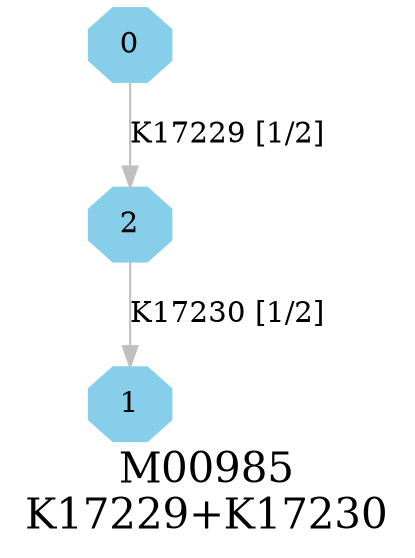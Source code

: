 digraph G {
graph [label="M00985
K17229+K17230",fontsize=20];
node [shape=box,style=filled];
edge [len=3,color=grey];
{node [width=.3,height=.3,shape=octagon,style=filled,color=skyblue] 0 1 2 }
0 -> 2 [label="K17229 [1/2]"];
2 -> 1 [label="K17230 [1/2]"];
}